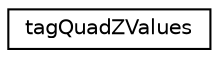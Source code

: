 digraph "Graphical Class Hierarchy"
{
 // LATEX_PDF_SIZE
  edge [fontname="Helvetica",fontsize="10",labelfontname="Helvetica",labelfontsize="10"];
  node [fontname="Helvetica",fontsize="10",shape=record];
  rankdir="LR";
  Node0 [label="tagQuadZValues",height=0.2,width=0.4,color="black", fillcolor="white", style="filled",URL="$structtag_quad_z_values.html",tooltip=" "];
}
